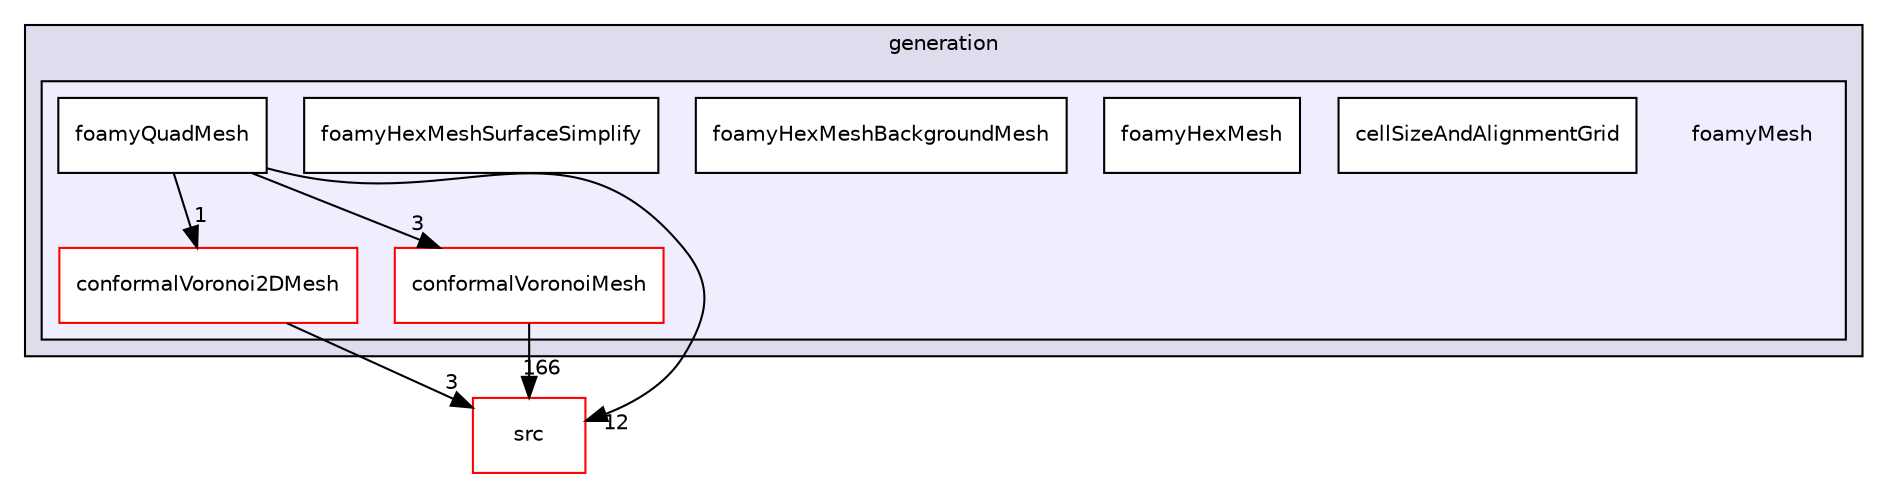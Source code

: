 digraph "applications/utilities/mesh/generation/foamyMesh" {
  bgcolor=transparent;
  compound=true
  node [ fontsize="10", fontname="Helvetica"];
  edge [ labelfontsize="10", labelfontname="Helvetica"];
  subgraph clusterdir_5e38c77784c29cb5c03b448ec3140896 {
    graph [ bgcolor="#ddddee", pencolor="black", label="generation" fontname="Helvetica", fontsize="10", URL="dir_5e38c77784c29cb5c03b448ec3140896.html"]
  subgraph clusterdir_525b031d9ecda2adbb84a631566a9480 {
    graph [ bgcolor="#eeeeff", pencolor="black", label="" URL="dir_525b031d9ecda2adbb84a631566a9480.html"];
    dir_525b031d9ecda2adbb84a631566a9480 [shape=plaintext label="foamyMesh"];
    dir_7aebd442e55b2fa210628e0a3b6403b8 [shape=box label="cellSizeAndAlignmentGrid" color="black" fillcolor="white" style="filled" URL="dir_7aebd442e55b2fa210628e0a3b6403b8.html"];
    dir_8fc3c4d9e6c915109a88d5893f6b8ae4 [shape=box label="conformalVoronoi2DMesh" color="red" fillcolor="white" style="filled" URL="dir_8fc3c4d9e6c915109a88d5893f6b8ae4.html"];
    dir_616e89101b4d92e7765258ddbabd9ee1 [shape=box label="conformalVoronoiMesh" color="red" fillcolor="white" style="filled" URL="dir_616e89101b4d92e7765258ddbabd9ee1.html"];
    dir_939d1fac41bd63bba444a189292d769c [shape=box label="foamyHexMesh" color="black" fillcolor="white" style="filled" URL="dir_939d1fac41bd63bba444a189292d769c.html"];
    dir_ee6c7d4f578f6e97c86ff227b060e182 [shape=box label="foamyHexMeshBackgroundMesh" color="black" fillcolor="white" style="filled" URL="dir_ee6c7d4f578f6e97c86ff227b060e182.html"];
    dir_33d06d7cdf37cdd9ba8f51e282514363 [shape=box label="foamyHexMeshSurfaceSimplify" color="black" fillcolor="white" style="filled" URL="dir_33d06d7cdf37cdd9ba8f51e282514363.html"];
    dir_91125a84e398a64d3ad9a84c1bb9a397 [shape=box label="foamyQuadMesh" color="black" fillcolor="white" style="filled" URL="dir_91125a84e398a64d3ad9a84c1bb9a397.html"];
  }
  }
  dir_68267d1309a1af8e8297ef4c3efbcdba [shape=box label="src" color="red" URL="dir_68267d1309a1af8e8297ef4c3efbcdba.html"];
  dir_91125a84e398a64d3ad9a84c1bb9a397->dir_68267d1309a1af8e8297ef4c3efbcdba [headlabel="12", labeldistance=1.5 headhref="dir_000542_000737.html"];
  dir_91125a84e398a64d3ad9a84c1bb9a397->dir_616e89101b4d92e7765258ddbabd9ee1 [headlabel="3", labeldistance=1.5 headhref="dir_000542_000511.html"];
  dir_91125a84e398a64d3ad9a84c1bb9a397->dir_8fc3c4d9e6c915109a88d5893f6b8ae4 [headlabel="1", labeldistance=1.5 headhref="dir_000542_000509.html"];
  dir_616e89101b4d92e7765258ddbabd9ee1->dir_68267d1309a1af8e8297ef4c3efbcdba [headlabel="166", labeldistance=1.5 headhref="dir_000511_000737.html"];
  dir_8fc3c4d9e6c915109a88d5893f6b8ae4->dir_68267d1309a1af8e8297ef4c3efbcdba [headlabel="3", labeldistance=1.5 headhref="dir_000509_000737.html"];
}
